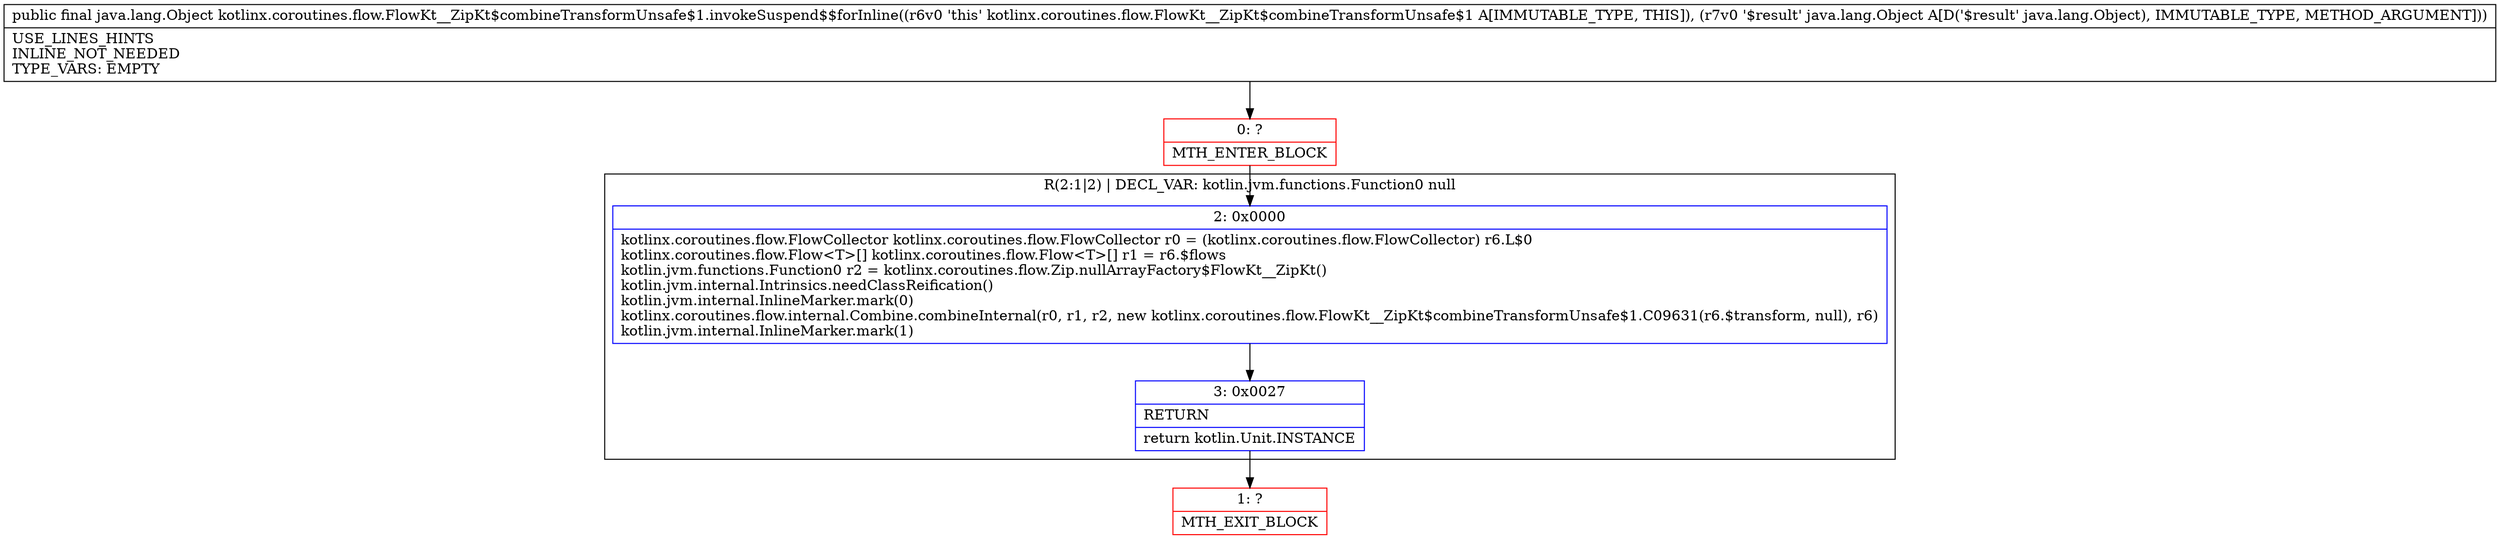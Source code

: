 digraph "CFG forkotlinx.coroutines.flow.FlowKt__ZipKt$combineTransformUnsafe$1.invokeSuspend$$forInline(Ljava\/lang\/Object;)Ljava\/lang\/Object;" {
subgraph cluster_Region_343301980 {
label = "R(2:1|2) | DECL_VAR: kotlin.jvm.functions.Function0 null\l";
node [shape=record,color=blue];
Node_2 [shape=record,label="{2\:\ 0x0000|kotlinx.coroutines.flow.FlowCollector kotlinx.coroutines.flow.FlowCollector r0 = (kotlinx.coroutines.flow.FlowCollector) r6.L$0\lkotlinx.coroutines.flow.Flow\<T\>[] kotlinx.coroutines.flow.Flow\<T\>[] r1 = r6.$flows\lkotlin.jvm.functions.Function0 r2 = kotlinx.coroutines.flow.Zip.nullArrayFactory$FlowKt__ZipKt()\lkotlin.jvm.internal.Intrinsics.needClassReification()\lkotlin.jvm.internal.InlineMarker.mark(0)\lkotlinx.coroutines.flow.internal.Combine.combineInternal(r0, r1, r2, new kotlinx.coroutines.flow.FlowKt__ZipKt$combineTransformUnsafe$1.C09631(r6.$transform, null), r6)\lkotlin.jvm.internal.InlineMarker.mark(1)\l}"];
Node_3 [shape=record,label="{3\:\ 0x0027|RETURN\l|return kotlin.Unit.INSTANCE\l}"];
}
Node_0 [shape=record,color=red,label="{0\:\ ?|MTH_ENTER_BLOCK\l}"];
Node_1 [shape=record,color=red,label="{1\:\ ?|MTH_EXIT_BLOCK\l}"];
MethodNode[shape=record,label="{public final java.lang.Object kotlinx.coroutines.flow.FlowKt__ZipKt$combineTransformUnsafe$1.invokeSuspend$$forInline((r6v0 'this' kotlinx.coroutines.flow.FlowKt__ZipKt$combineTransformUnsafe$1 A[IMMUTABLE_TYPE, THIS]), (r7v0 '$result' java.lang.Object A[D('$result' java.lang.Object), IMMUTABLE_TYPE, METHOD_ARGUMENT]))  | USE_LINES_HINTS\lINLINE_NOT_NEEDED\lTYPE_VARS: EMPTY\l}"];
MethodNode -> Node_0;Node_2 -> Node_3;
Node_3 -> Node_1;
Node_0 -> Node_2;
}

